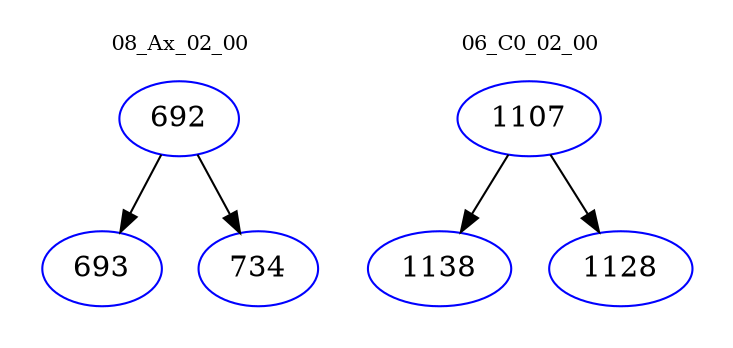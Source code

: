 digraph{
subgraph cluster_0 {
color = white
label = "08_Ax_02_00";
fontsize=10;
T0_692 [label="692", color="blue"]
T0_692 -> T0_693 [color="black"]
T0_693 [label="693", color="blue"]
T0_692 -> T0_734 [color="black"]
T0_734 [label="734", color="blue"]
}
subgraph cluster_1 {
color = white
label = "06_C0_02_00";
fontsize=10;
T1_1107 [label="1107", color="blue"]
T1_1107 -> T1_1138 [color="black"]
T1_1138 [label="1138", color="blue"]
T1_1107 -> T1_1128 [color="black"]
T1_1128 [label="1128", color="blue"]
}
}

